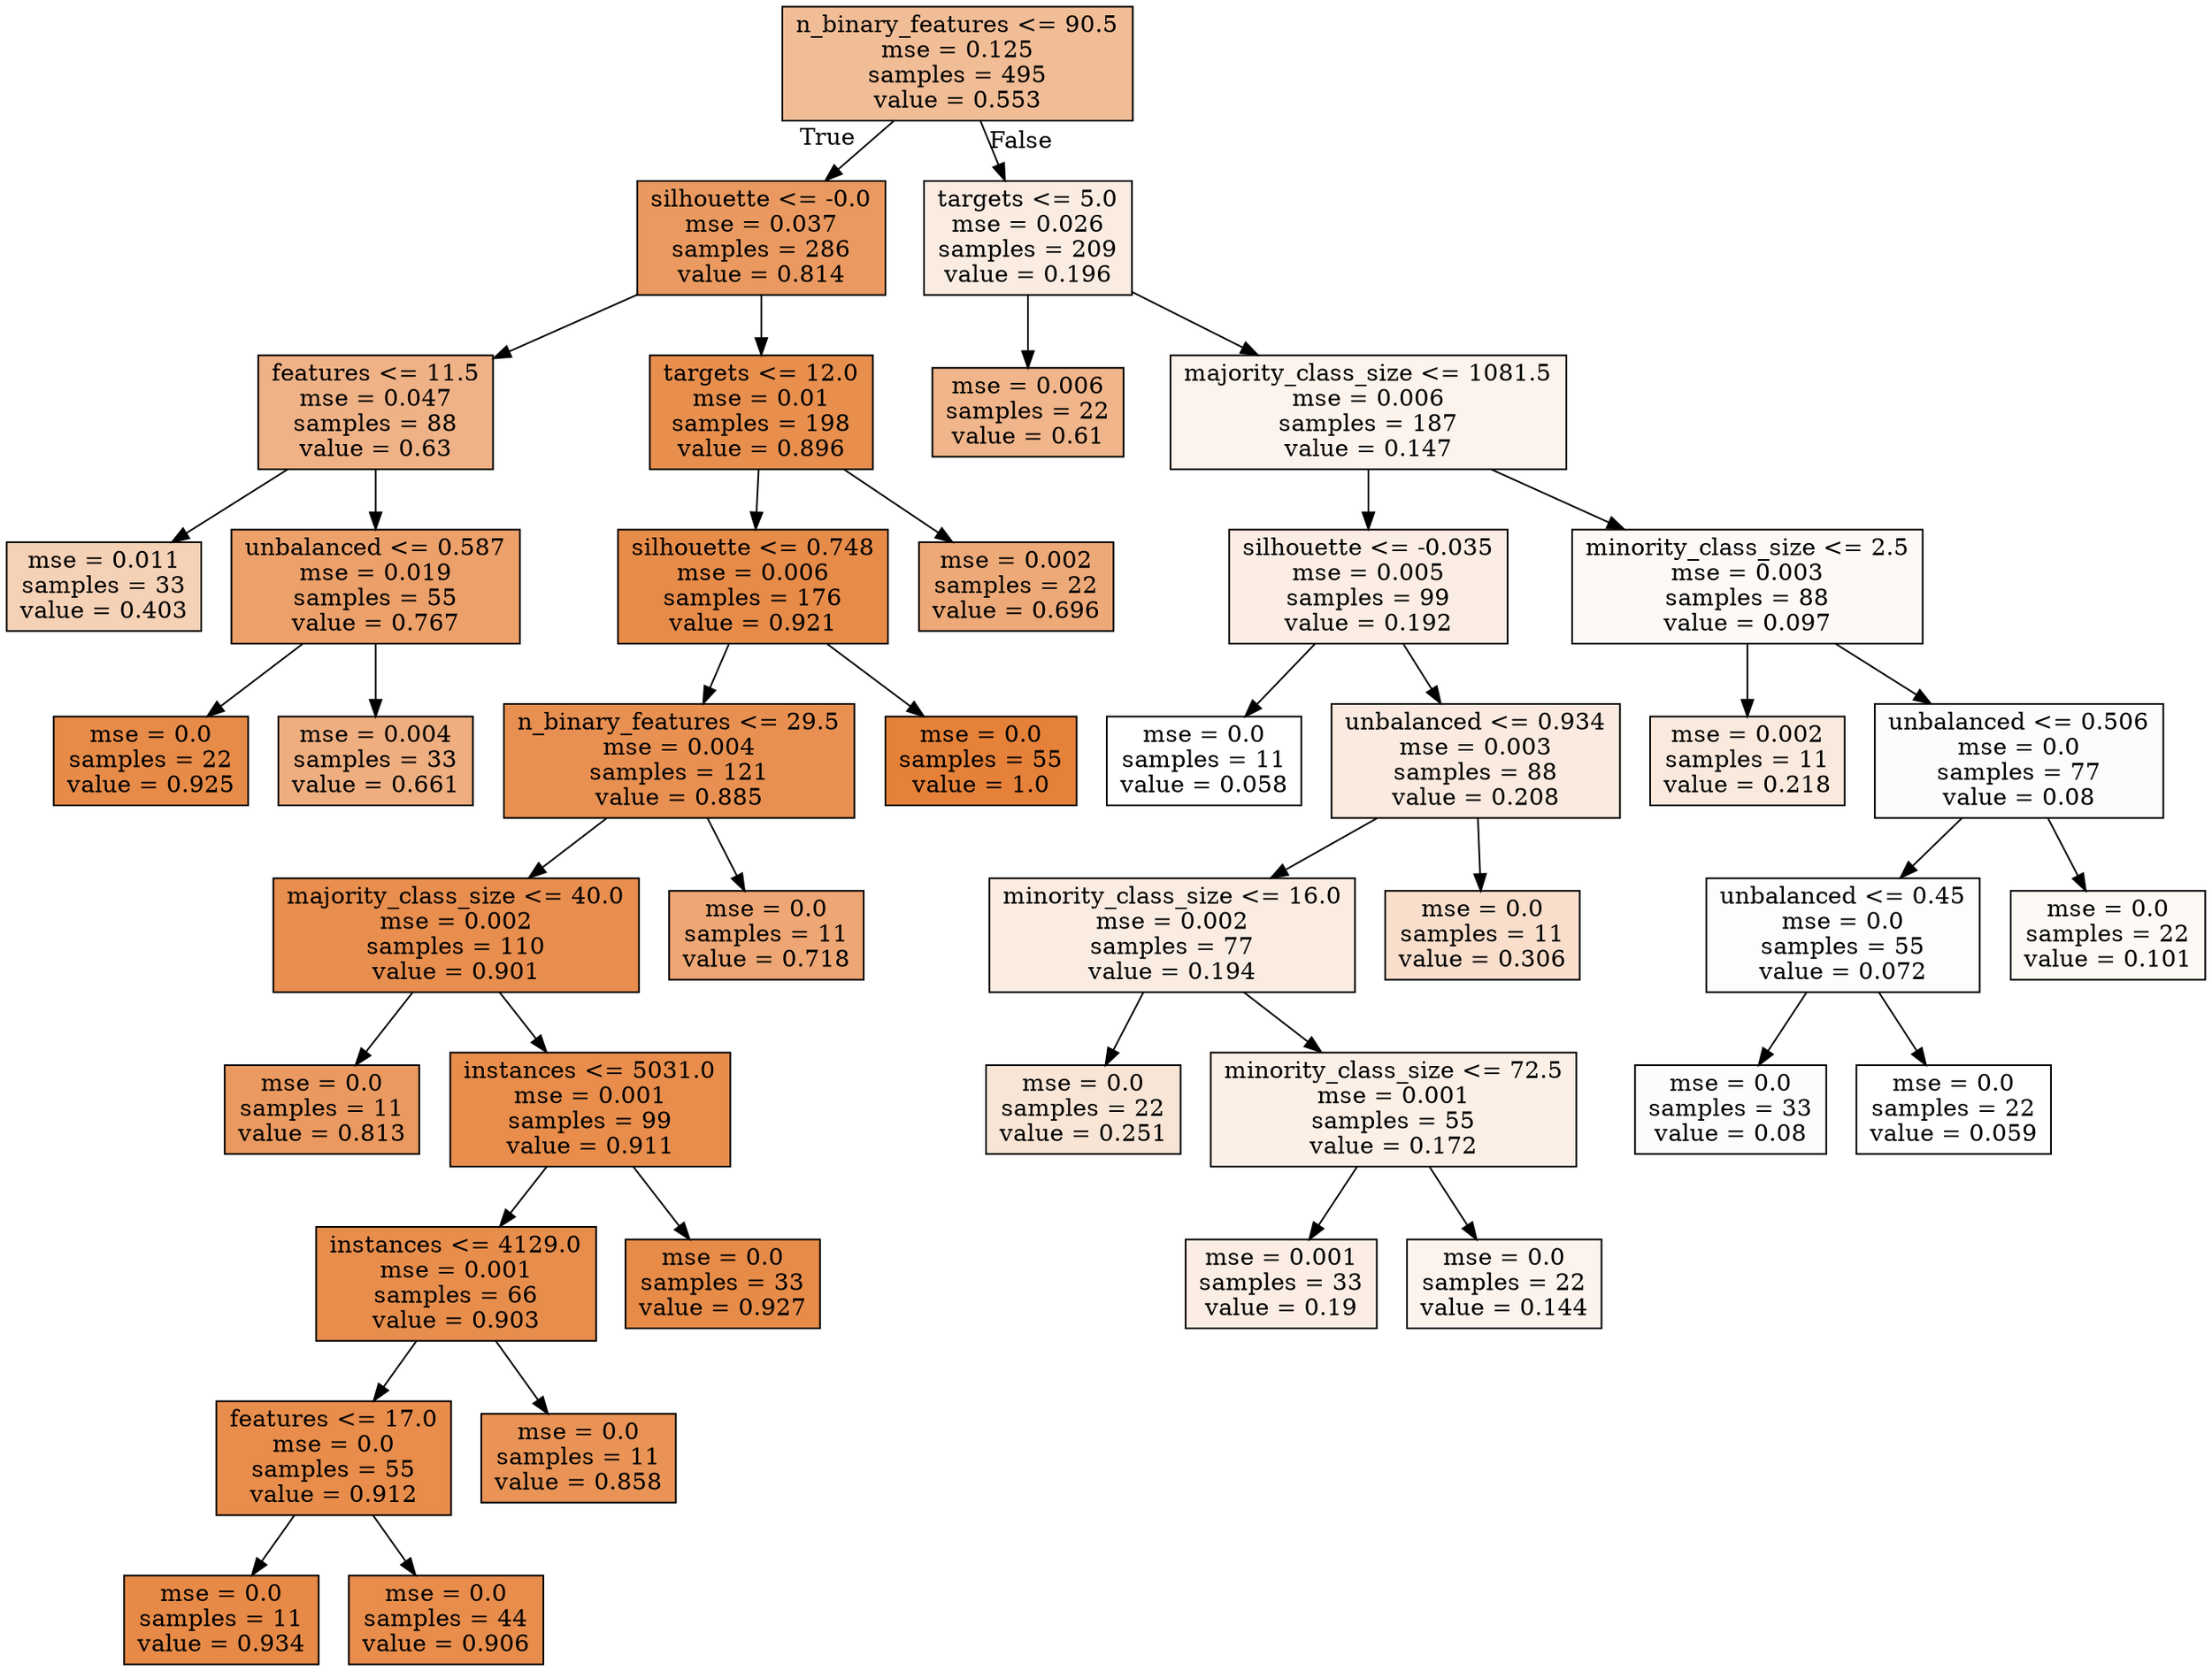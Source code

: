 digraph Tree {
node [shape=box, style="filled", color="black"] ;
0 [label="n_binary_features <= 90.5\nmse = 0.125\nsamples = 495\nvalue = 0.553", fillcolor="#e5813986"] ;
1 [label="silhouette <= -0.0\nmse = 0.037\nsamples = 286\nvalue = 0.814", fillcolor="#e58139cd"] ;
0 -> 1 [labeldistance=2.5, labelangle=45, headlabel="True"] ;
2 [label="features <= 11.5\nmse = 0.047\nsamples = 88\nvalue = 0.63", fillcolor="#e581399b"] ;
1 -> 2 ;
3 [label="mse = 0.011\nsamples = 33\nvalue = 0.403", fillcolor="#e581395d"] ;
2 -> 3 ;
4 [label="unbalanced <= 0.587\nmse = 0.019\nsamples = 55\nvalue = 0.767", fillcolor="#e58139c0"] ;
2 -> 4 ;
5 [label="mse = 0.0\nsamples = 22\nvalue = 0.925", fillcolor="#e58139eb"] ;
4 -> 5 ;
6 [label="mse = 0.004\nsamples = 33\nvalue = 0.661", fillcolor="#e58139a3"] ;
4 -> 6 ;
7 [label="targets <= 12.0\nmse = 0.01\nsamples = 198\nvalue = 0.896", fillcolor="#e58139e3"] ;
1 -> 7 ;
8 [label="silhouette <= 0.748\nmse = 0.006\nsamples = 176\nvalue = 0.921", fillcolor="#e58139ea"] ;
7 -> 8 ;
9 [label="n_binary_features <= 29.5\nmse = 0.004\nsamples = 121\nvalue = 0.885", fillcolor="#e58139e0"] ;
8 -> 9 ;
10 [label="majority_class_size <= 40.0\nmse = 0.002\nsamples = 110\nvalue = 0.901", fillcolor="#e58139e4"] ;
9 -> 10 ;
11 [label="mse = 0.0\nsamples = 11\nvalue = 0.813", fillcolor="#e58139cc"] ;
10 -> 11 ;
12 [label="instances <= 5031.0\nmse = 0.001\nsamples = 99\nvalue = 0.911", fillcolor="#e58139e7"] ;
10 -> 12 ;
13 [label="instances <= 4129.0\nmse = 0.001\nsamples = 66\nvalue = 0.903", fillcolor="#e58139e5"] ;
12 -> 13 ;
14 [label="features <= 17.0\nmse = 0.0\nsamples = 55\nvalue = 0.912", fillcolor="#e58139e7"] ;
13 -> 14 ;
15 [label="mse = 0.0\nsamples = 11\nvalue = 0.934", fillcolor="#e58139ed"] ;
14 -> 15 ;
16 [label="mse = 0.0\nsamples = 44\nvalue = 0.906", fillcolor="#e58139e6"] ;
14 -> 16 ;
17 [label="mse = 0.0\nsamples = 11\nvalue = 0.858", fillcolor="#e58139d9"] ;
13 -> 17 ;
18 [label="mse = 0.0\nsamples = 33\nvalue = 0.927", fillcolor="#e58139eb"] ;
12 -> 18 ;
19 [label="mse = 0.0\nsamples = 11\nvalue = 0.718", fillcolor="#e58139b3"] ;
9 -> 19 ;
20 [label="mse = 0.0\nsamples = 55\nvalue = 1.0", fillcolor="#e58139ff"] ;
8 -> 20 ;
21 [label="mse = 0.002\nsamples = 22\nvalue = 0.696", fillcolor="#e58139ad"] ;
7 -> 21 ;
22 [label="targets <= 5.0\nmse = 0.026\nsamples = 209\nvalue = 0.196", fillcolor="#e5813925"] ;
0 -> 22 [labeldistance=2.5, labelangle=-45, headlabel="False"] ;
23 [label="mse = 0.006\nsamples = 22\nvalue = 0.61", fillcolor="#e5813996"] ;
22 -> 23 ;
24 [label="majority_class_size <= 1081.5\nmse = 0.006\nsamples = 187\nvalue = 0.147", fillcolor="#e5813918"] ;
22 -> 24 ;
25 [label="silhouette <= -0.035\nmse = 0.005\nsamples = 99\nvalue = 0.192", fillcolor="#e5813924"] ;
24 -> 25 ;
26 [label="mse = 0.0\nsamples = 11\nvalue = 0.058", fillcolor="#e5813900"] ;
25 -> 26 ;
27 [label="unbalanced <= 0.934\nmse = 0.003\nsamples = 88\nvalue = 0.208", fillcolor="#e5813929"] ;
25 -> 27 ;
28 [label="minority_class_size <= 16.0\nmse = 0.002\nsamples = 77\nvalue = 0.194", fillcolor="#e5813925"] ;
27 -> 28 ;
29 [label="mse = 0.0\nsamples = 22\nvalue = 0.251", fillcolor="#e5813934"] ;
28 -> 29 ;
30 [label="minority_class_size <= 72.5\nmse = 0.001\nsamples = 55\nvalue = 0.172", fillcolor="#e581391f"] ;
28 -> 30 ;
31 [label="mse = 0.001\nsamples = 33\nvalue = 0.19", fillcolor="#e5813924"] ;
30 -> 31 ;
32 [label="mse = 0.0\nsamples = 22\nvalue = 0.144", fillcolor="#e5813917"] ;
30 -> 32 ;
33 [label="mse = 0.0\nsamples = 11\nvalue = 0.306", fillcolor="#e5813943"] ;
27 -> 33 ;
34 [label="minority_class_size <= 2.5\nmse = 0.003\nsamples = 88\nvalue = 0.097", fillcolor="#e581390b"] ;
24 -> 34 ;
35 [label="mse = 0.002\nsamples = 11\nvalue = 0.218", fillcolor="#e581392b"] ;
34 -> 35 ;
36 [label="unbalanced <= 0.506\nmse = 0.0\nsamples = 77\nvalue = 0.08", fillcolor="#e5813906"] ;
34 -> 36 ;
37 [label="unbalanced <= 0.45\nmse = 0.0\nsamples = 55\nvalue = 0.072", fillcolor="#e5813904"] ;
36 -> 37 ;
38 [label="mse = 0.0\nsamples = 33\nvalue = 0.08", fillcolor="#e5813906"] ;
37 -> 38 ;
39 [label="mse = 0.0\nsamples = 22\nvalue = 0.059", fillcolor="#e5813900"] ;
37 -> 39 ;
40 [label="mse = 0.0\nsamples = 22\nvalue = 0.101", fillcolor="#e581390c"] ;
36 -> 40 ;
}